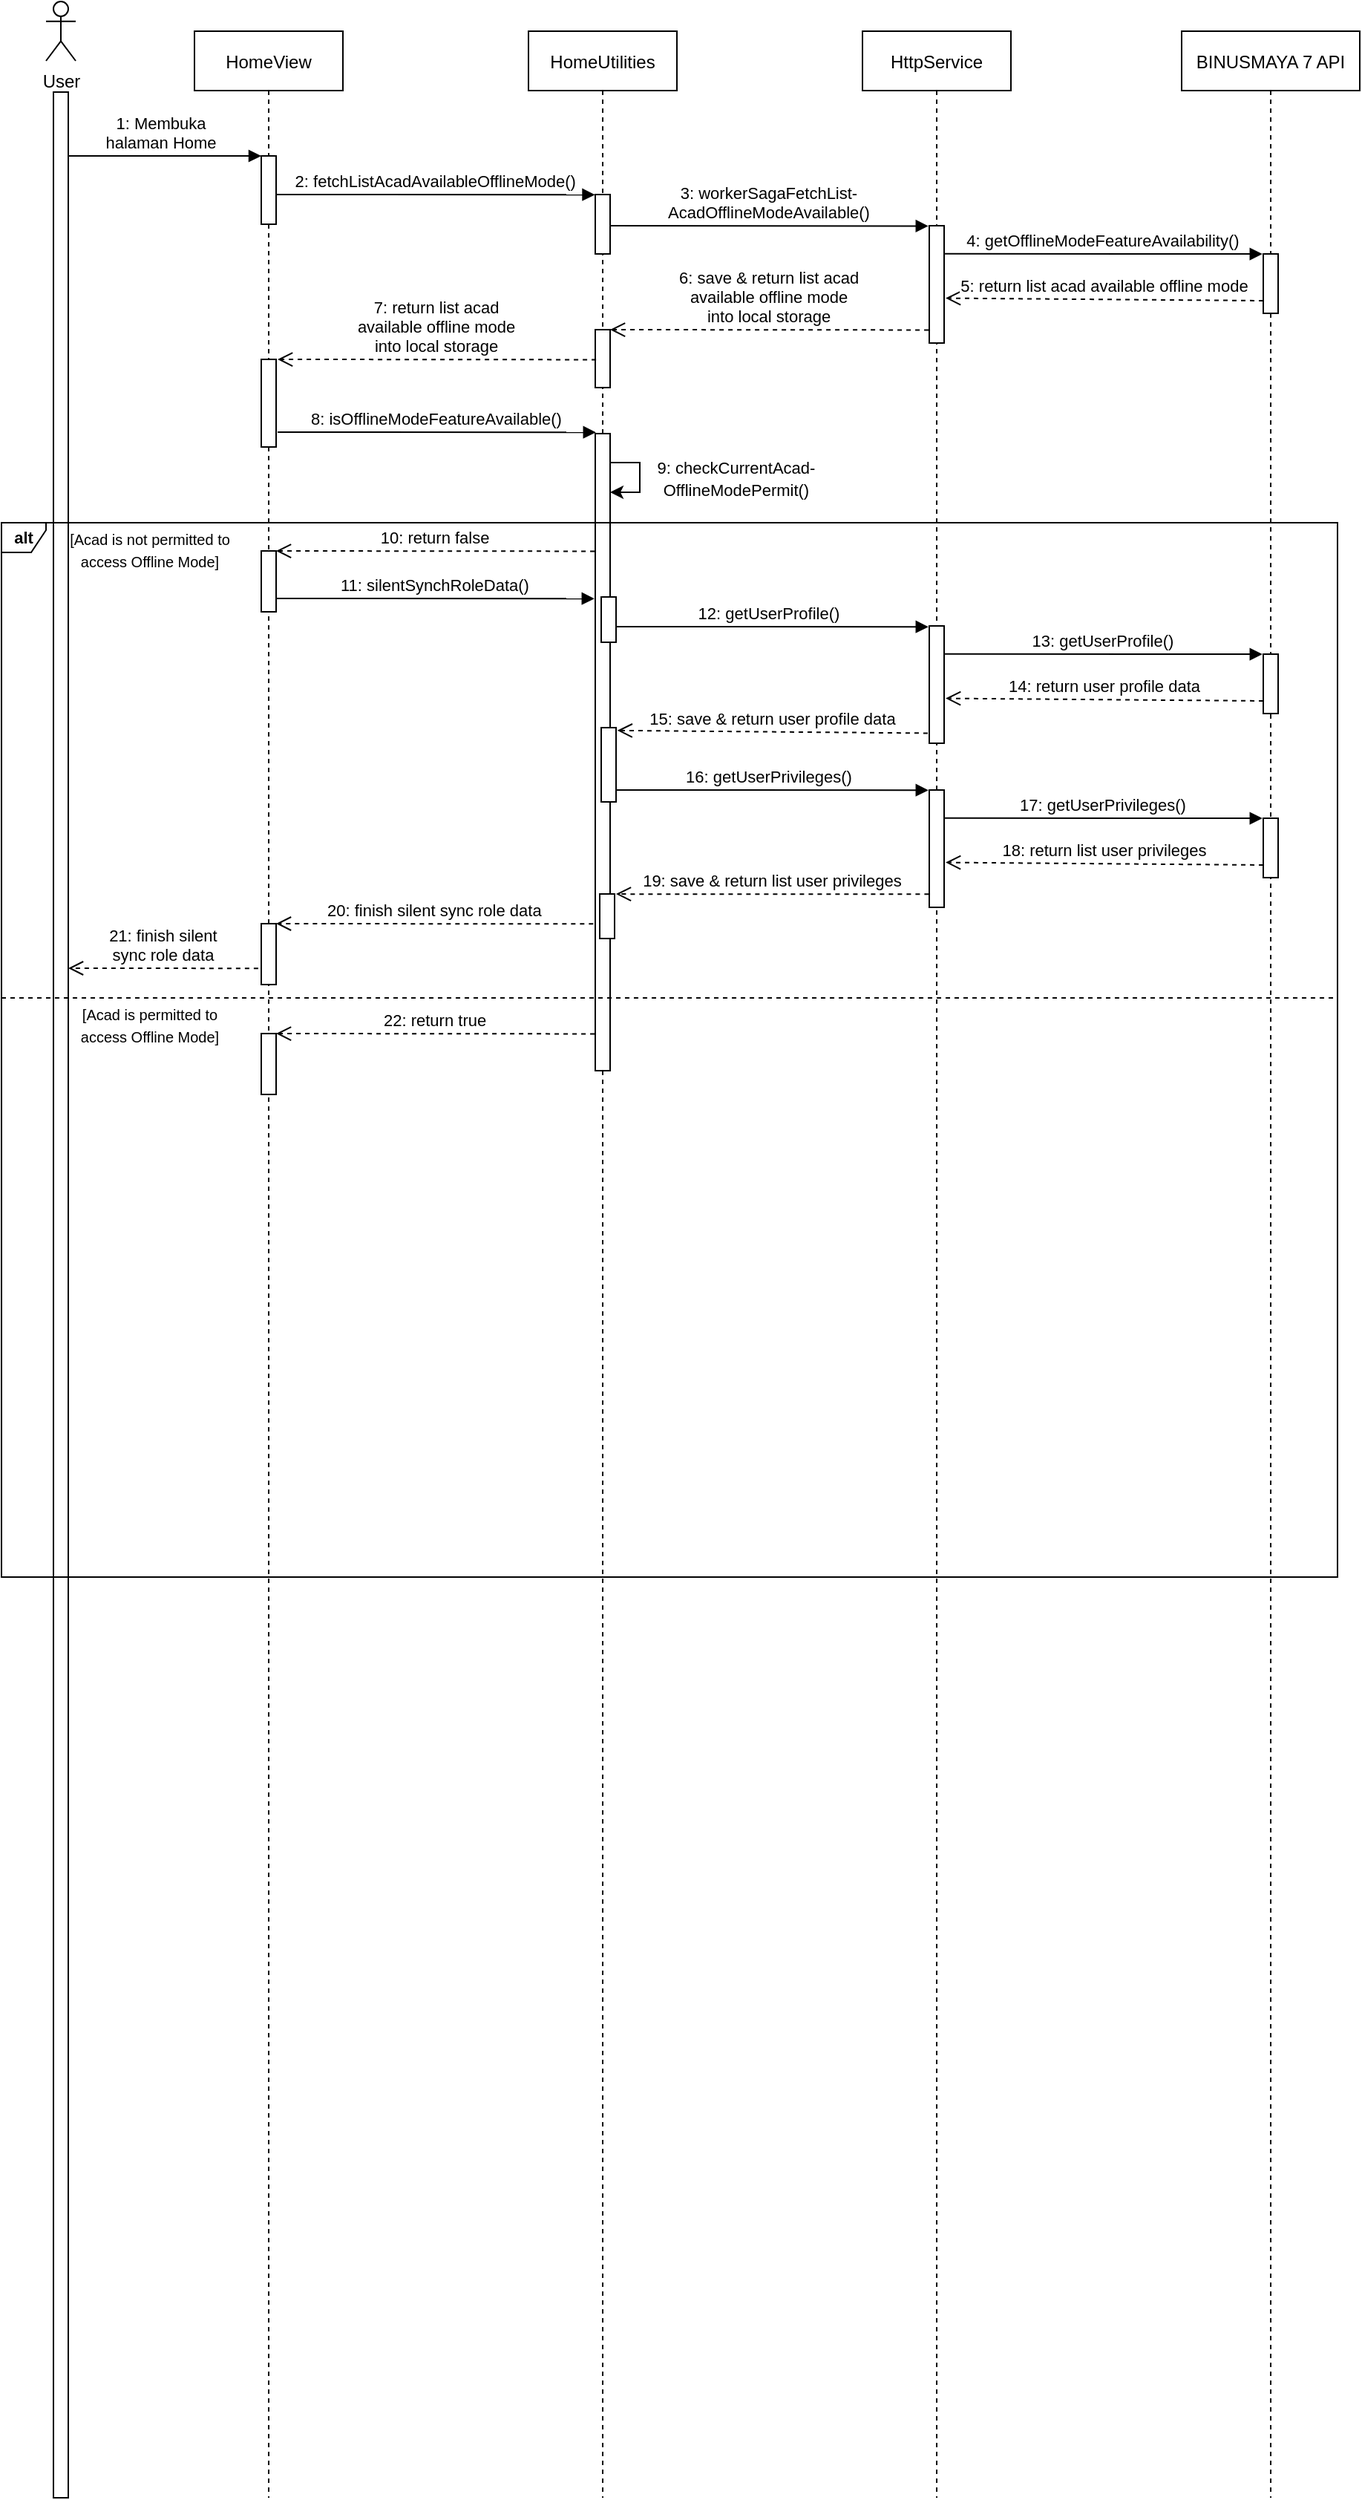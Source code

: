 <mxfile version="20.8.1" type="github">
  <diagram id="kgpKYQtTHZ0yAKxKKP6v" name="Page-1">
    <mxGraphModel dx="2805" dy="612" grid="1" gridSize="10" guides="1" tooltips="1" connect="1" arrows="1" fold="1" page="1" pageScale="1" pageWidth="850" pageHeight="1100" math="0" shadow="0">
      <root>
        <mxCell id="0" />
        <mxCell id="1" parent="0" />
        <mxCell id="3nuBFxr9cyL0pnOWT2aG-1" value="HomeView" style="shape=umlLifeline;perimeter=lifelinePerimeter;container=1;collapsible=0;recursiveResize=0;rounded=0;shadow=0;strokeWidth=1;" parent="1" vertex="1">
          <mxGeometry x="-760" y="59" width="100" height="1661" as="geometry" />
        </mxCell>
        <mxCell id="3nuBFxr9cyL0pnOWT2aG-2" value="" style="points=[];perimeter=orthogonalPerimeter;rounded=0;shadow=0;strokeWidth=1;" parent="3nuBFxr9cyL0pnOWT2aG-1" vertex="1">
          <mxGeometry x="45" y="84" width="10" height="46" as="geometry" />
        </mxCell>
        <mxCell id="VgFMn7d585Ha0XAmIZsE-6" value="1: Membuka&#xa;halaman Home" style="verticalAlign=bottom;endArrow=block;shadow=0;strokeWidth=1;fontStyle=0;labelBorderColor=none;labelBackgroundColor=none;" edge="1" parent="3nuBFxr9cyL0pnOWT2aG-1">
          <mxGeometry relative="1" as="geometry">
            <mxPoint x="-90" y="84.0" as="sourcePoint" />
            <mxPoint x="45" y="84" as="targetPoint" />
          </mxGeometry>
        </mxCell>
        <mxCell id="VgFMn7d585Ha0XAmIZsE-14" value="" style="points=[];perimeter=orthogonalPerimeter;rounded=0;shadow=0;strokeWidth=1;" vertex="1" parent="3nuBFxr9cyL0pnOWT2aG-1">
          <mxGeometry x="45" y="221" width="10" height="59" as="geometry" />
        </mxCell>
        <mxCell id="3nuBFxr9cyL0pnOWT2aG-5" value="HomeUtilities" style="shape=umlLifeline;perimeter=lifelinePerimeter;container=1;collapsible=0;recursiveResize=0;rounded=0;shadow=0;strokeWidth=1;" parent="1" vertex="1">
          <mxGeometry x="-535" y="59" width="100" height="1661" as="geometry" />
        </mxCell>
        <mxCell id="3nuBFxr9cyL0pnOWT2aG-6" value="" style="points=[];perimeter=orthogonalPerimeter;rounded=0;shadow=0;strokeWidth=1;" parent="3nuBFxr9cyL0pnOWT2aG-5" vertex="1">
          <mxGeometry x="45" y="110" width="10" height="40" as="geometry" />
        </mxCell>
        <mxCell id="VgFMn7d585Ha0XAmIZsE-7" value="2: fetchListAcadAvailableOfflineMode()" style="verticalAlign=bottom;endArrow=block;shadow=0;strokeWidth=1;fontStyle=0;labelBorderColor=none;labelBackgroundColor=none;entryX=-0.024;entryY=0.003;entryDx=0;entryDy=0;entryPerimeter=0;" edge="1" parent="3nuBFxr9cyL0pnOWT2aG-5" target="3nuBFxr9cyL0pnOWT2aG-6">
          <mxGeometry relative="1" as="geometry">
            <mxPoint x="-169.633" y="110" as="sourcePoint" />
            <mxPoint x="45" y="111" as="targetPoint" />
          </mxGeometry>
        </mxCell>
        <mxCell id="VgFMn7d585Ha0XAmIZsE-12" value="" style="points=[];perimeter=orthogonalPerimeter;rounded=0;shadow=0;strokeWidth=1;" vertex="1" parent="3nuBFxr9cyL0pnOWT2aG-5">
          <mxGeometry x="45" y="201" width="10" height="39" as="geometry" />
        </mxCell>
        <mxCell id="VgFMn7d585Ha0XAmIZsE-16" value="" style="points=[];perimeter=orthogonalPerimeter;rounded=0;shadow=0;strokeWidth=1;" vertex="1" parent="3nuBFxr9cyL0pnOWT2aG-5">
          <mxGeometry x="45" y="271" width="10" height="429" as="geometry" />
        </mxCell>
        <mxCell id="VgFMn7d585Ha0XAmIZsE-17" value="" style="endArrow=classic;html=1;rounded=0;labelBackgroundColor=none;labelBorderColor=none;edgeStyle=elbowEdgeStyle;" edge="1" parent="3nuBFxr9cyL0pnOWT2aG-5">
          <mxGeometry x="-1" y="41" width="50" height="50" relative="1" as="geometry">
            <mxPoint x="55" y="290.5" as="sourcePoint" />
            <mxPoint x="55" y="310.5" as="targetPoint" />
            <Array as="points">
              <mxPoint x="75" y="300.5" />
            </Array>
            <mxPoint x="-40" y="31" as="offset" />
          </mxGeometry>
        </mxCell>
        <mxCell id="3nuBFxr9cyL0pnOWT2aG-7" value="5: return list acad available offline mode" style="verticalAlign=bottom;endArrow=open;dashed=1;endSize=8;exitX=0;exitY=0.95;shadow=0;strokeWidth=1;entryX=1.103;entryY=0.554;entryDx=0;entryDy=0;entryPerimeter=0;" parent="1" edge="1">
          <mxGeometry relative="1" as="geometry">
            <mxPoint x="-253.97" y="238.766" as="targetPoint" />
            <mxPoint x="-40" y="240.5" as="sourcePoint" />
          </mxGeometry>
        </mxCell>
        <mxCell id="D12k0bA-BJYKIJGbDswn-10" value="" style="group" parent="1" vertex="1" connectable="0">
          <mxGeometry x="-860" y="59" width="20" height="710" as="geometry" />
        </mxCell>
        <mxCell id="D12k0bA-BJYKIJGbDswn-4" value="User" style="shape=umlActor;verticalLabelPosition=bottom;verticalAlign=top;html=1;outlineConnect=0;" parent="D12k0bA-BJYKIJGbDswn-10" vertex="1">
          <mxGeometry y="-20" width="20" height="40" as="geometry" />
        </mxCell>
        <mxCell id="VgFMn7d585Ha0XAmIZsE-1" value="HttpService" style="shape=umlLifeline;perimeter=lifelinePerimeter;container=1;collapsible=0;recursiveResize=0;rounded=0;shadow=0;strokeWidth=1;" vertex="1" parent="1">
          <mxGeometry x="-310" y="59" width="100" height="1661" as="geometry" />
        </mxCell>
        <mxCell id="VgFMn7d585Ha0XAmIZsE-2" value="" style="points=[];perimeter=orthogonalPerimeter;rounded=0;shadow=0;strokeWidth=1;" vertex="1" parent="VgFMn7d585Ha0XAmIZsE-1">
          <mxGeometry x="45" y="131" width="10" height="79" as="geometry" />
        </mxCell>
        <mxCell id="VgFMn7d585Ha0XAmIZsE-3" value="BINUSMAYA 7 API" style="shape=umlLifeline;perimeter=lifelinePerimeter;container=1;collapsible=0;recursiveResize=0;rounded=0;shadow=0;strokeWidth=1;" vertex="1" parent="1">
          <mxGeometry x="-95" y="59" width="120" height="1661" as="geometry" />
        </mxCell>
        <mxCell id="VgFMn7d585Ha0XAmIZsE-4" value="" style="points=[];perimeter=orthogonalPerimeter;rounded=0;shadow=0;strokeWidth=1;" vertex="1" parent="VgFMn7d585Ha0XAmIZsE-3">
          <mxGeometry x="55" y="150" width="10" height="40" as="geometry" />
        </mxCell>
        <mxCell id="VgFMn7d585Ha0XAmIZsE-8" value="3: workerSagaFetchList-&#xa;AcadOfflineModeAvailable()" style="verticalAlign=bottom;endArrow=block;shadow=0;strokeWidth=1;fontStyle=0;labelBorderColor=none;labelBackgroundColor=none;entryX=-0.024;entryY=0.003;entryDx=0;entryDy=0;entryPerimeter=0;" edge="1" parent="1">
          <mxGeometry relative="1" as="geometry">
            <mxPoint x="-480.003" y="190" as="sourcePoint" />
            <mxPoint x="-265.61" y="190.21" as="targetPoint" />
          </mxGeometry>
        </mxCell>
        <mxCell id="VgFMn7d585Ha0XAmIZsE-9" value="4: getOfflineModeFeatureAvailability()" style="verticalAlign=bottom;endArrow=block;shadow=0;strokeWidth=1;fontStyle=0;labelBorderColor=none;labelBackgroundColor=none;entryX=-0.024;entryY=0.003;entryDx=0;entryDy=0;entryPerimeter=0;" edge="1" parent="1">
          <mxGeometry relative="1" as="geometry">
            <mxPoint x="-255.003" y="208.85" as="sourcePoint" />
            <mxPoint x="-40.61" y="209.06" as="targetPoint" />
          </mxGeometry>
        </mxCell>
        <mxCell id="VgFMn7d585Ha0XAmIZsE-11" value="6: save &amp; return list acad &#xa;available offline mode &#xa;into local storage" style="verticalAlign=bottom;endArrow=open;dashed=1;endSize=8;exitX=0;exitY=0.95;shadow=0;strokeWidth=1;entryX=1.046;entryY=0.283;entryDx=0;entryDy=0;entryPerimeter=0;" edge="1" parent="1">
          <mxGeometry relative="1" as="geometry">
            <mxPoint x="-480" y="260" as="targetPoint" />
            <mxPoint x="-265.46" y="260.22" as="sourcePoint" />
          </mxGeometry>
        </mxCell>
        <mxCell id="VgFMn7d585Ha0XAmIZsE-13" value="7: return list acad &#xa;available offline mode &#xa;into local storage" style="verticalAlign=bottom;endArrow=open;dashed=1;endSize=8;exitX=0;exitY=0.95;shadow=0;strokeWidth=1;entryX=1.046;entryY=0.283;entryDx=0;entryDy=0;entryPerimeter=0;" edge="1" parent="1">
          <mxGeometry relative="1" as="geometry">
            <mxPoint x="-704" y="280" as="targetPoint" />
            <mxPoint x="-489.46" y="280.22" as="sourcePoint" />
          </mxGeometry>
        </mxCell>
        <mxCell id="VgFMn7d585Ha0XAmIZsE-15" value="8: isOfflineModeFeatureAvailable()" style="verticalAlign=bottom;endArrow=block;shadow=0;strokeWidth=1;fontStyle=0;labelBorderColor=none;labelBackgroundColor=none;entryX=-0.024;entryY=0.003;entryDx=0;entryDy=0;entryPerimeter=0;" edge="1" parent="1">
          <mxGeometry relative="1" as="geometry">
            <mxPoint x="-704.003" y="329" as="sourcePoint" />
            <mxPoint x="-489.61" y="329.12" as="targetPoint" />
          </mxGeometry>
        </mxCell>
        <mxCell id="VgFMn7d585Ha0XAmIZsE-19" value="&lt;font style=&quot;font-size: 11px;&quot;&gt;9: checkCurrentAcad-&lt;br&gt;OfflineModePermit()&lt;/font&gt;" style="text;html=1;strokeColor=none;fillColor=none;align=center;verticalAlign=middle;whiteSpace=wrap;rounded=0;" vertex="1" parent="1">
          <mxGeometry x="-450" y="350" width="110" height="20" as="geometry" />
        </mxCell>
        <mxCell id="VgFMn7d585Ha0XAmIZsE-21" value="" style="points=[];perimeter=orthogonalPerimeter;rounded=0;shadow=0;strokeWidth=1;" vertex="1" parent="1">
          <mxGeometry x="-855" y="100" width="10" height="1620" as="geometry" />
        </mxCell>
        <mxCell id="VgFMn7d585Ha0XAmIZsE-23" value="&lt;b&gt;alt&lt;/b&gt;" style="shape=umlFrame;whiteSpace=wrap;html=1;fontSize=11;width=30;height=20;fillColor=none;" vertex="1" parent="1">
          <mxGeometry x="-890" y="390" width="900" height="710" as="geometry" />
        </mxCell>
        <mxCell id="VgFMn7d585Ha0XAmIZsE-24" value="&lt;span style=&quot;font-size: 10px;&quot;&gt;[Acad is not permitted to access Offline Mode]&lt;/span&gt;" style="text;html=1;strokeColor=none;fillColor=none;align=center;verticalAlign=middle;whiteSpace=wrap;rounded=0;" vertex="1" parent="1">
          <mxGeometry x="-845" y="390" width="110" height="35.5" as="geometry" />
        </mxCell>
        <mxCell id="VgFMn7d585Ha0XAmIZsE-25" value="" style="points=[];perimeter=orthogonalPerimeter;rounded=0;shadow=0;strokeWidth=1;" vertex="1" parent="1">
          <mxGeometry x="-715" y="409" width="10" height="41" as="geometry" />
        </mxCell>
        <mxCell id="VgFMn7d585Ha0XAmIZsE-26" value="10: return false" style="verticalAlign=bottom;endArrow=open;dashed=1;endSize=8;exitX=0;exitY=0.95;shadow=0;strokeWidth=1;entryX=1.046;entryY=0.283;entryDx=0;entryDy=0;entryPerimeter=0;" edge="1" parent="1">
          <mxGeometry relative="1" as="geometry">
            <mxPoint x="-705" y="409" as="targetPoint" />
            <mxPoint x="-490.46" y="409.22" as="sourcePoint" />
          </mxGeometry>
        </mxCell>
        <mxCell id="VgFMn7d585Ha0XAmIZsE-27" value="11: silentSynchRoleData()" style="verticalAlign=bottom;endArrow=block;shadow=0;strokeWidth=1;fontStyle=0;labelBorderColor=none;labelBackgroundColor=none;entryX=-0.024;entryY=0.003;entryDx=0;entryDy=0;entryPerimeter=0;" edge="1" parent="1">
          <mxGeometry relative="1" as="geometry">
            <mxPoint x="-705.003" y="441" as="sourcePoint" />
            <mxPoint x="-490.61" y="441.12" as="targetPoint" />
          </mxGeometry>
        </mxCell>
        <mxCell id="VgFMn7d585Ha0XAmIZsE-29" value="12: getUserProfile()" style="verticalAlign=bottom;endArrow=block;shadow=0;strokeWidth=1;fontStyle=0;labelBorderColor=none;labelBackgroundColor=none;entryX=-0.024;entryY=0.003;entryDx=0;entryDy=0;entryPerimeter=0;" edge="1" parent="1">
          <mxGeometry relative="1" as="geometry">
            <mxPoint x="-480.003" y="460.0" as="sourcePoint" />
            <mxPoint x="-265.61" y="460.12" as="targetPoint" />
          </mxGeometry>
        </mxCell>
        <mxCell id="VgFMn7d585Ha0XAmIZsE-30" value="14: return user profile data" style="verticalAlign=bottom;endArrow=open;dashed=1;endSize=8;exitX=0;exitY=0.95;shadow=0;strokeWidth=1;entryX=1.103;entryY=0.554;entryDx=0;entryDy=0;entryPerimeter=0;" edge="1" parent="1">
          <mxGeometry relative="1" as="geometry">
            <mxPoint x="-253.97" y="508.266" as="targetPoint" />
            <mxPoint x="-40" y="510" as="sourcePoint" />
          </mxGeometry>
        </mxCell>
        <mxCell id="VgFMn7d585Ha0XAmIZsE-31" value="" style="points=[];perimeter=orthogonalPerimeter;rounded=0;shadow=0;strokeWidth=1;" vertex="1" parent="1">
          <mxGeometry x="-265" y="459.5" width="10" height="79" as="geometry" />
        </mxCell>
        <mxCell id="VgFMn7d585Ha0XAmIZsE-32" value="" style="points=[];perimeter=orthogonalPerimeter;rounded=0;shadow=0;strokeWidth=1;" vertex="1" parent="1">
          <mxGeometry x="-40" y="478.5" width="10" height="40" as="geometry" />
        </mxCell>
        <mxCell id="VgFMn7d585Ha0XAmIZsE-33" value="13: getUserProfile()" style="verticalAlign=bottom;endArrow=block;shadow=0;strokeWidth=1;fontStyle=0;labelBorderColor=none;labelBackgroundColor=none;entryX=-0.024;entryY=0.003;entryDx=0;entryDy=0;entryPerimeter=0;" edge="1" parent="1">
          <mxGeometry relative="1" as="geometry">
            <mxPoint x="-255.003" y="478.35" as="sourcePoint" />
            <mxPoint x="-40.61" y="478.56" as="targetPoint" />
          </mxGeometry>
        </mxCell>
        <mxCell id="VgFMn7d585Ha0XAmIZsE-35" value="15: save &amp; return user profile data" style="verticalAlign=bottom;endArrow=open;dashed=1;endSize=8;exitX=0;exitY=0.95;shadow=0;strokeWidth=1;entryX=1.086;entryY=0.038;entryDx=0;entryDy=0;entryPerimeter=0;" edge="1" parent="1" target="VgFMn7d585Ha0XAmIZsE-36">
          <mxGeometry relative="1" as="geometry">
            <mxPoint x="-480.0" y="529.996" as="targetPoint" />
            <mxPoint x="-266.03" y="531.73" as="sourcePoint" />
          </mxGeometry>
        </mxCell>
        <mxCell id="VgFMn7d585Ha0XAmIZsE-39" value="16: getUserPrivileges()" style="verticalAlign=bottom;endArrow=block;shadow=0;strokeWidth=1;fontStyle=0;labelBorderColor=none;labelBackgroundColor=none;entryX=-0.024;entryY=0.003;entryDx=0;entryDy=0;entryPerimeter=0;" edge="1" parent="1">
          <mxGeometry relative="1" as="geometry">
            <mxPoint x="-480.003" y="570.0" as="sourcePoint" />
            <mxPoint x="-265.61" y="570.12" as="targetPoint" />
          </mxGeometry>
        </mxCell>
        <mxCell id="VgFMn7d585Ha0XAmIZsE-40" value="18: return list user privileges" style="verticalAlign=bottom;endArrow=open;dashed=1;endSize=8;exitX=0;exitY=0.95;shadow=0;strokeWidth=1;entryX=1.103;entryY=0.554;entryDx=0;entryDy=0;entryPerimeter=0;" edge="1" parent="1">
          <mxGeometry relative="1" as="geometry">
            <mxPoint x="-253.97" y="618.766" as="targetPoint" />
            <mxPoint x="-40" y="620.5" as="sourcePoint" />
          </mxGeometry>
        </mxCell>
        <mxCell id="VgFMn7d585Ha0XAmIZsE-41" value="" style="points=[];perimeter=orthogonalPerimeter;rounded=0;shadow=0;strokeWidth=1;" vertex="1" parent="1">
          <mxGeometry x="-265" y="570" width="10" height="79" as="geometry" />
        </mxCell>
        <mxCell id="VgFMn7d585Ha0XAmIZsE-42" value="" style="points=[];perimeter=orthogonalPerimeter;rounded=0;shadow=0;strokeWidth=1;" vertex="1" parent="1">
          <mxGeometry x="-40" y="589" width="10" height="40" as="geometry" />
        </mxCell>
        <mxCell id="VgFMn7d585Ha0XAmIZsE-43" value="17: getUserPrivileges()" style="verticalAlign=bottom;endArrow=block;shadow=0;strokeWidth=1;fontStyle=0;labelBorderColor=none;labelBackgroundColor=none;entryX=-0.024;entryY=0.003;entryDx=0;entryDy=0;entryPerimeter=0;" edge="1" parent="1">
          <mxGeometry relative="1" as="geometry">
            <mxPoint x="-255.003" y="588.85" as="sourcePoint" />
            <mxPoint x="-40.61" y="589.06" as="targetPoint" />
          </mxGeometry>
        </mxCell>
        <mxCell id="VgFMn7d585Ha0XAmIZsE-44" value="19: save &amp; return list user privileges" style="verticalAlign=bottom;endArrow=open;dashed=1;endSize=8;exitX=-0.03;exitY=0.888;shadow=0;strokeWidth=1;exitDx=0;exitDy=0;exitPerimeter=0;entryX=1.097;entryY=0.002;entryDx=0;entryDy=0;entryPerimeter=0;" edge="1" parent="1" source="VgFMn7d585Ha0XAmIZsE-41" target="VgFMn7d585Ha0XAmIZsE-45">
          <mxGeometry relative="1" as="geometry">
            <mxPoint x="-480" y="640" as="targetPoint" />
            <mxPoint x="-265" y="641.73" as="sourcePoint" />
          </mxGeometry>
        </mxCell>
        <mxCell id="VgFMn7d585Ha0XAmIZsE-45" value="" style="points=[];perimeter=orthogonalPerimeter;rounded=0;shadow=0;strokeWidth=1;" vertex="1" parent="1">
          <mxGeometry x="-487" y="640" width="10" height="30" as="geometry" />
        </mxCell>
        <mxCell id="VgFMn7d585Ha0XAmIZsE-46" value="20: finish silent sync role data" style="verticalAlign=bottom;endArrow=open;dashed=1;endSize=8;exitX=-0.03;exitY=0.888;shadow=0;strokeWidth=1;entryX=1.103;entryY=0.554;entryDx=0;entryDy=0;entryPerimeter=0;exitDx=0;exitDy=0;exitPerimeter=0;" edge="1" parent="1">
          <mxGeometry relative="1" as="geometry">
            <mxPoint x="-705.0" y="659.996" as="targetPoint" />
            <mxPoint x="-491.33" y="660.152" as="sourcePoint" />
          </mxGeometry>
        </mxCell>
        <mxCell id="VgFMn7d585Ha0XAmIZsE-47" value="" style="points=[];perimeter=orthogonalPerimeter;rounded=0;shadow=0;strokeWidth=1;" vertex="1" parent="1">
          <mxGeometry x="-715" y="660" width="10" height="41" as="geometry" />
        </mxCell>
        <mxCell id="VgFMn7d585Ha0XAmIZsE-48" value="21: finish silent &#xa;sync role data" style="verticalAlign=bottom;endArrow=open;dashed=1;endSize=8;exitX=-0.205;exitY=0.734;shadow=0;strokeWidth=1;entryX=1.103;entryY=0.554;entryDx=0;entryDy=0;entryPerimeter=0;exitDx=0;exitDy=0;exitPerimeter=0;" edge="1" parent="1" source="VgFMn7d585Ha0XAmIZsE-47">
          <mxGeometry relative="1" as="geometry">
            <mxPoint x="-845.0" y="689.996" as="targetPoint" />
            <mxPoint x="-631.33" y="690.152" as="sourcePoint" />
          </mxGeometry>
        </mxCell>
        <mxCell id="VgFMn7d585Ha0XAmIZsE-49" value="" style="line;strokeWidth=1;fillColor=none;align=left;verticalAlign=middle;spacingTop=-1;spacingLeft=3;spacingRight=3;rotatable=0;labelPosition=right;points=[];portConstraint=eastwest;strokeColor=inherit;fontSize=10;dashed=1;" vertex="1" parent="1">
          <mxGeometry x="-890" y="706" width="900" height="8" as="geometry" />
        </mxCell>
        <mxCell id="VgFMn7d585Ha0XAmIZsE-50" value="&lt;span style=&quot;font-size: 10px;&quot;&gt;[Acad is permitted to access Offline Mode]&lt;/span&gt;" style="text;html=1;strokeColor=none;fillColor=none;align=center;verticalAlign=middle;whiteSpace=wrap;rounded=0;" vertex="1" parent="1">
          <mxGeometry x="-845" y="710" width="110" height="35.5" as="geometry" />
        </mxCell>
        <mxCell id="VgFMn7d585Ha0XAmIZsE-51" value="" style="points=[];perimeter=orthogonalPerimeter;rounded=0;shadow=0;strokeWidth=1;" vertex="1" parent="1">
          <mxGeometry x="-715" y="734" width="10" height="41" as="geometry" />
        </mxCell>
        <mxCell id="VgFMn7d585Ha0XAmIZsE-52" value="22: return true" style="verticalAlign=bottom;endArrow=open;dashed=1;endSize=8;exitX=0;exitY=0.95;shadow=0;strokeWidth=1;entryX=1.046;entryY=0.283;entryDx=0;entryDy=0;entryPerimeter=0;" edge="1" parent="1">
          <mxGeometry relative="1" as="geometry">
            <mxPoint x="-705.0" y="734" as="targetPoint" />
            <mxPoint x="-490.46" y="734.22" as="sourcePoint" />
          </mxGeometry>
        </mxCell>
        <mxCell id="VgFMn7d585Ha0XAmIZsE-28" value="" style="points=[];perimeter=orthogonalPerimeter;rounded=0;shadow=0;strokeWidth=1;" vertex="1" parent="1">
          <mxGeometry x="-486" y="440" width="10" height="30.5" as="geometry" />
        </mxCell>
        <mxCell id="VgFMn7d585Ha0XAmIZsE-36" value="" style="points=[];perimeter=orthogonalPerimeter;rounded=0;shadow=0;strokeWidth=1;" vertex="1" parent="1">
          <mxGeometry x="-486" y="528" width="10" height="50" as="geometry" />
        </mxCell>
      </root>
    </mxGraphModel>
  </diagram>
</mxfile>
